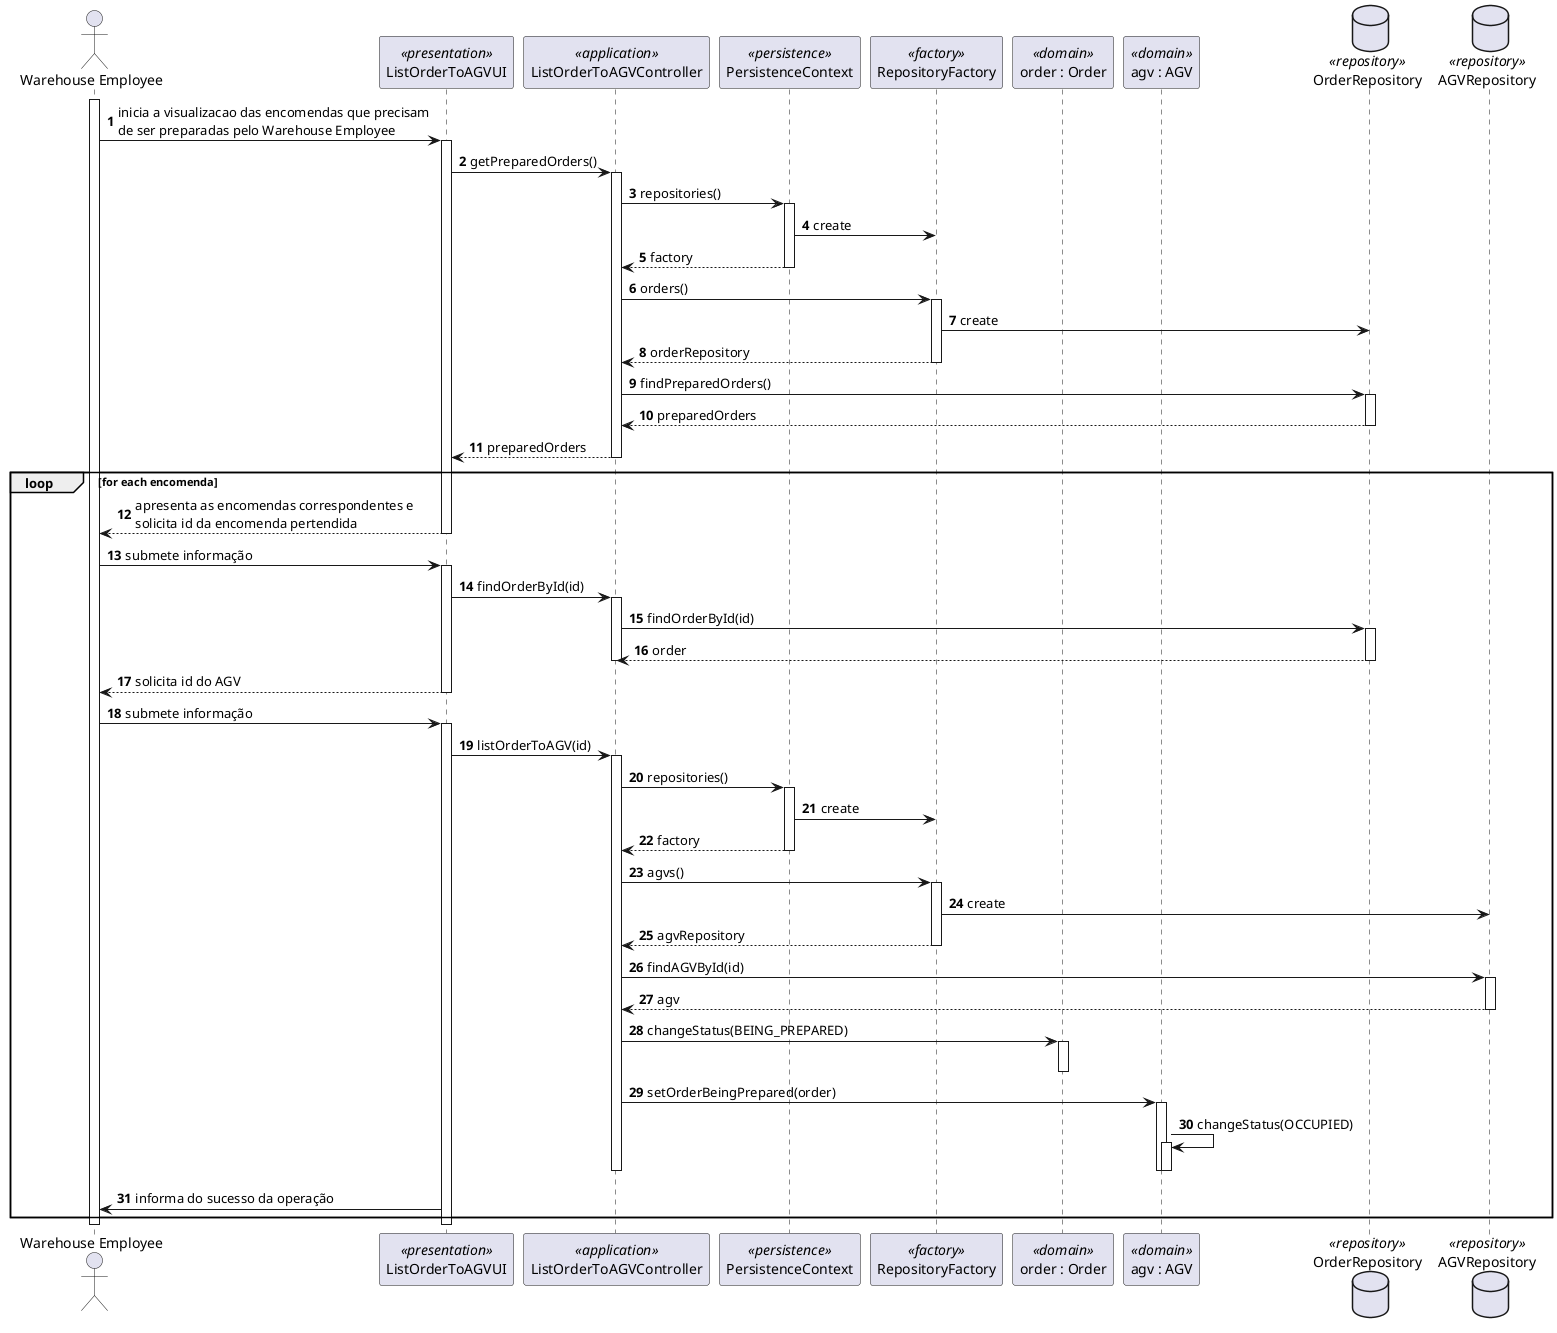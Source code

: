 @startuml
autonumber
actor "Warehouse Employee" as WE
participant "ListOrderToAGVUI" as UI <<presentation>>
participant "ListOrderToAGVController" as CTRL <<application>>
participant PersistenceContext as PER <<persistence>>
participant "RepositoryFactory" as REPOFACT <<factory>>
participant "order : Order" as ORDER <<domain>>
participant "agv : AGV" as AGV <<domain>>
database "OrderRepository" as orderREPO <<repository>>
database "AGVRepository" as agvREPO <<repository>>



activate WE
WE -> UI : inicia a visualizacao das encomendas que precisam\nde ser preparadas pelo Warehouse Employee
activate UI
UI -> CTRL : getPreparedOrders()
activate CTRL
CTRL -> PER : repositories()
activate PER
PER -> REPOFACT : create
PER --> CTRL : factory
deactivate PER
CTRL -> REPOFACT : orders()
activate REPOFACT
REPOFACT -> orderREPO : create
REPOFACT --> CTRL : orderRepository
deactivate REPOFACT
CTRL -> orderREPO : findPreparedOrders()
activate orderREPO
orderREPO --> CTRL : preparedOrders
deactivate orderREPO
CTRL --> UI : preparedOrders
deactivate CTRL
loop for each encomenda
UI --> WE : apresenta as encomendas correspondentes e\nsolicita id da encomenda pertendida
deactivate UI
WE -> UI : submete informação
activate UI
UI -> CTRL : findOrderById(id)
activate CTRL
CTRL -> orderREPO : findOrderById(id)
activate orderREPO
orderREPO --> CTRL : order
deactivate orderREPO
deactivate CTRL
UI --> WE : solicita id do AGV
deactivate UI
WE -> UI : submete informação
activate UI
UI -> CTRL : listOrderToAGV(id)
activate CTRL
CTRL -> PER : repositories()
activate PER
PER -> REPOFACT : create
PER --> CTRL : factory
deactivate PER
CTRL -> REPOFACT : agvs()
activate REPOFACT
REPOFACT -> agvREPO : create
REPOFACT --> CTRL : agvRepository
deactivate REPOFACT
CTRL -> agvREPO : findAGVById(id)
activate agvREPO
agvREPO --> CTRL : agv
deactivate agvREPO
CTRL -> ORDER : changeStatus(BEING_PREPARED)
activate ORDER
deactivate ORDER
CTRL -> AGV : setOrderBeingPrepared(order)
activate AGV
AGV -> AGV : changeStatus(OCCUPIED)
activate AGV
deactivate AGV
deactivate AGV
deactivate CTRL
UI -> WE : informa do sucesso da operação
end
deactivate UI
deactivate WE

@enduml

